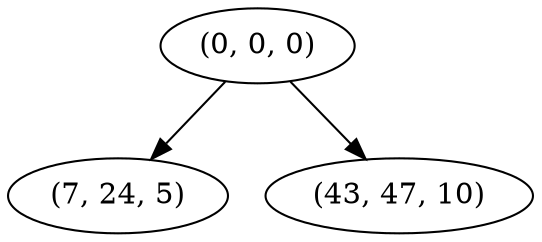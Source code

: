 digraph tree {
    "(0, 0, 0)";
    "(7, 24, 5)";
    "(43, 47, 10)";
    "(0, 0, 0)" -> "(7, 24, 5)";
    "(0, 0, 0)" -> "(43, 47, 10)";
}
